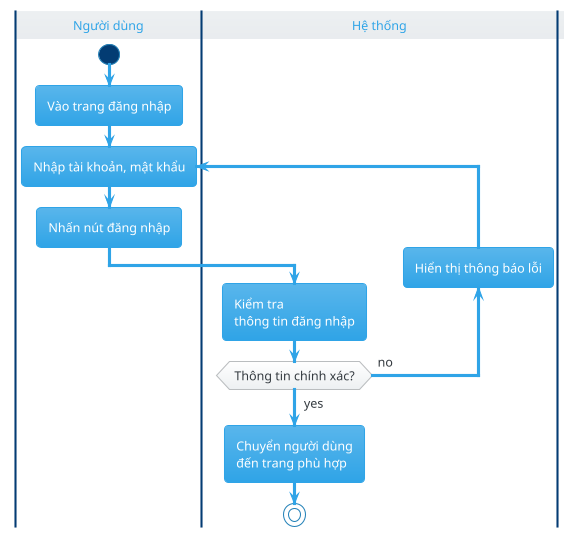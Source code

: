 @startuml login
!theme cerulean

|Người dùng|
start

:Vào trang đăng nhập;
repeat :Nhập tài khoản, mật khẩu;
  :Nhấn nút đăng nhập;

|Hệ thống|
  :Kiểm tra\nthông tin đăng nhập;
backward:Hiển thị thông báo lỗi;
repeat while (Thông tin chính xác?) is (no) not (yes)
:Chuyển người dùng\nđến trang phù hợp;

stop

@enduml





